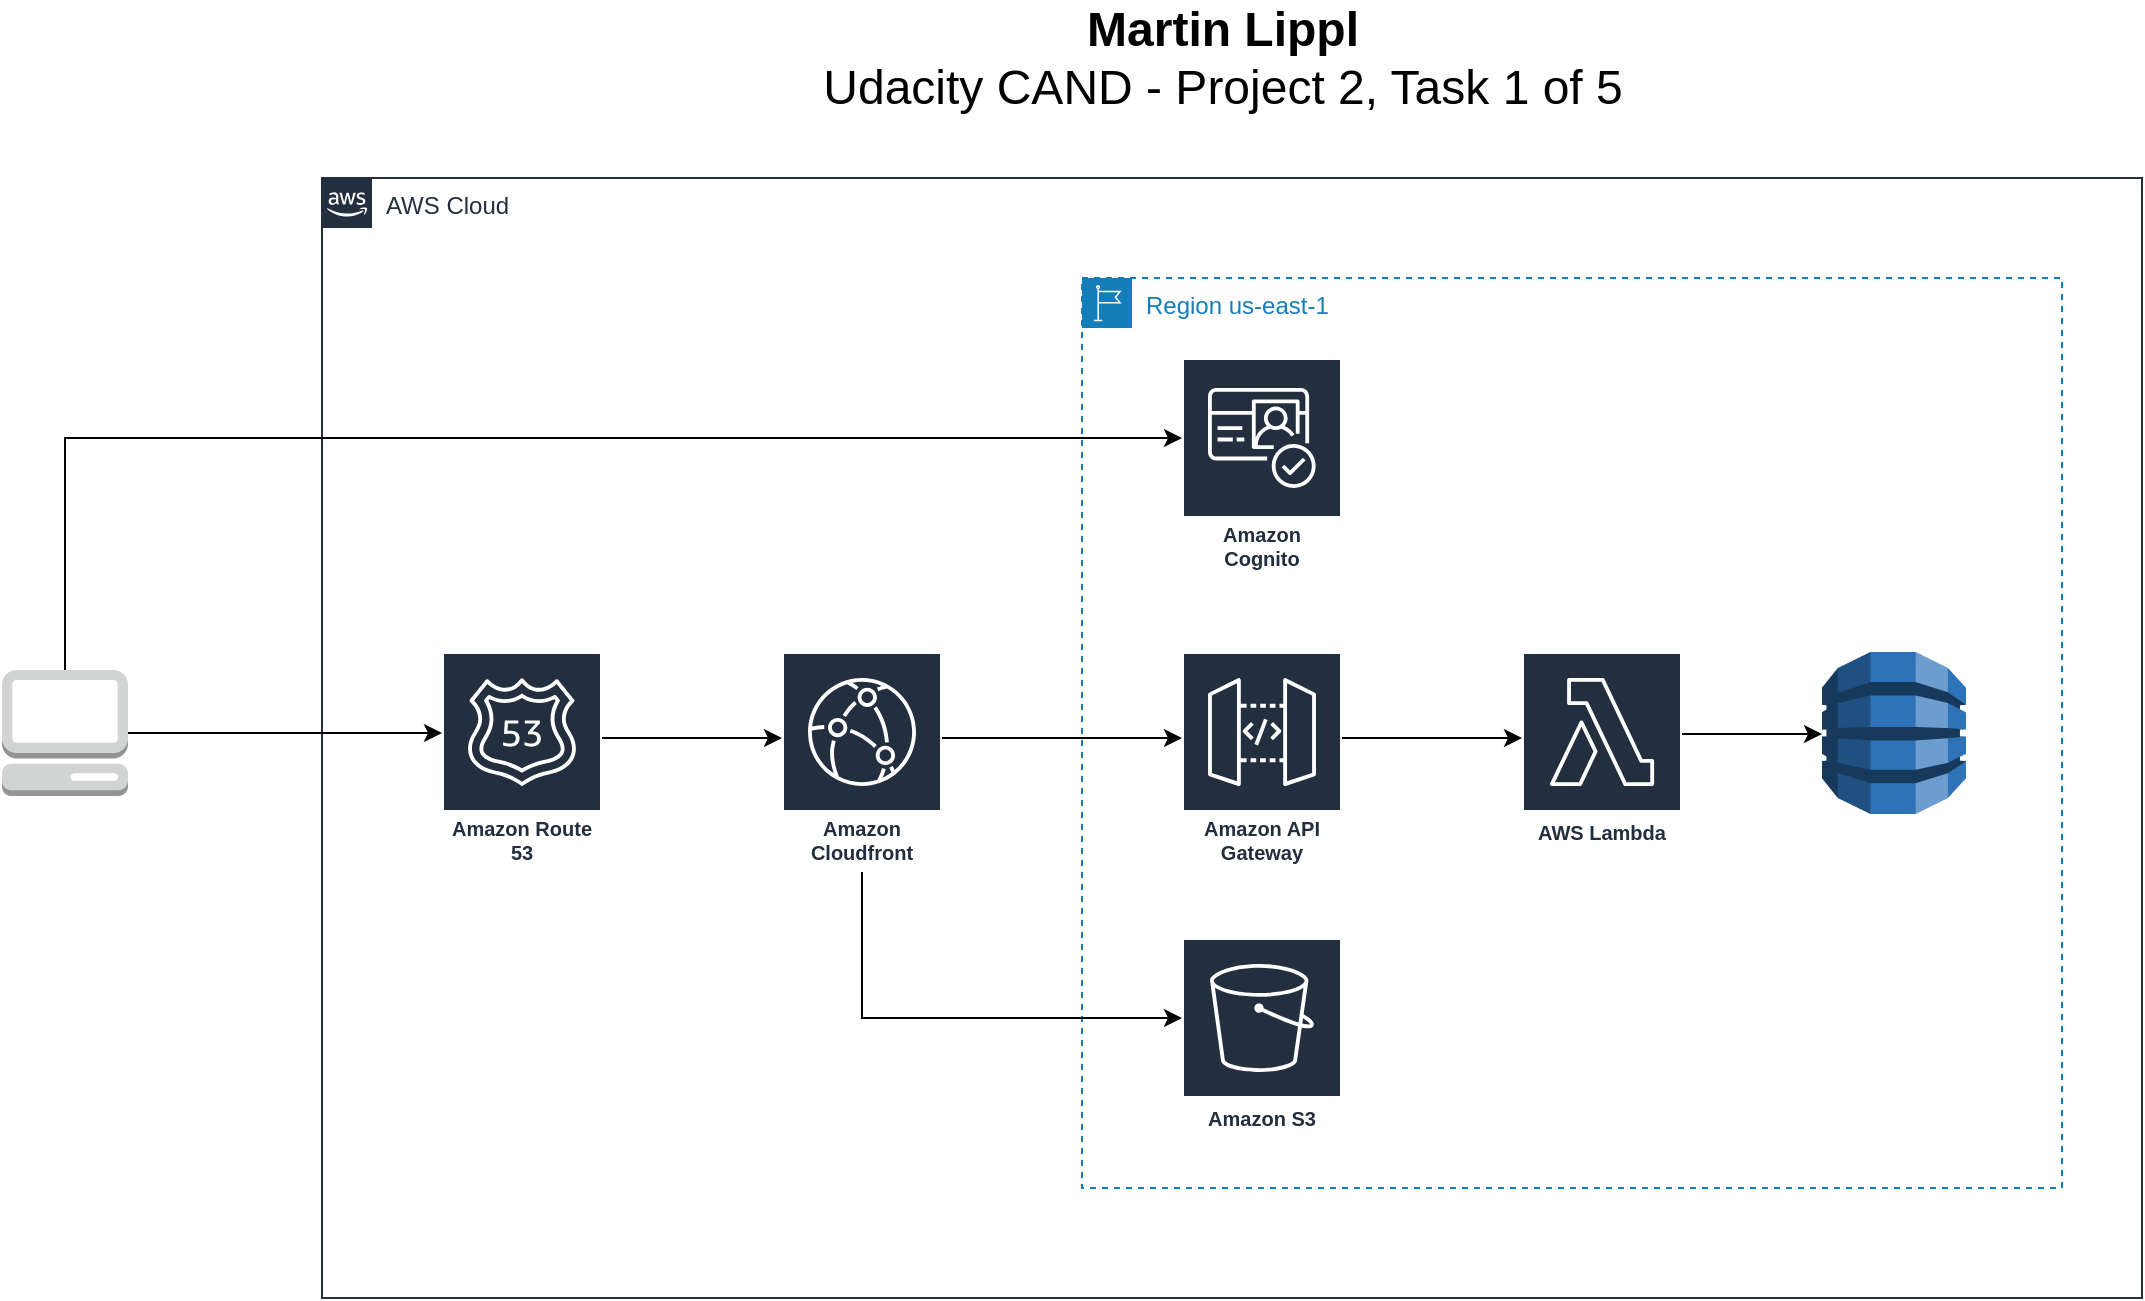 <mxfile version="13.9.9" type="device"><diagram id="6958zj_wEPbQ0IYjU8gr" name="Seite-1"><mxGraphModel dx="1913" dy="1975" grid="1" gridSize="10" guides="1" tooltips="1" connect="1" arrows="1" fold="1" page="1" pageScale="1" pageWidth="827" pageHeight="1169" math="0" shadow="0"><root><mxCell id="0"/><mxCell id="1" parent="0"/><mxCell id="puDLeN92WH4onkizJdhG-6" value="AWS Cloud" style="points=[[0,0],[0.25,0],[0.5,0],[0.75,0],[1,0],[1,0.25],[1,0.5],[1,0.75],[1,1],[0.75,1],[0.5,1],[0.25,1],[0,1],[0,0.75],[0,0.5],[0,0.25]];outlineConnect=0;gradientColor=none;html=1;whiteSpace=wrap;fontSize=12;fontStyle=0;shape=mxgraph.aws4.group;grIcon=mxgraph.aws4.group_aws_cloud_alt;strokeColor=#232F3E;fillColor=none;verticalAlign=top;align=left;spacingLeft=30;fontColor=#232F3E;dashed=0;" parent="1" vertex="1"><mxGeometry x="60" y="80" width="910" height="560" as="geometry"/></mxCell><mxCell id="puDLeN92WH4onkizJdhG-2" value="Region us-east-1" style="points=[[0,0],[0.25,0],[0.5,0],[0.75,0],[1,0],[1,0.25],[1,0.5],[1,0.75],[1,1],[0.75,1],[0.5,1],[0.25,1],[0,1],[0,0.75],[0,0.5],[0,0.25]];outlineConnect=0;gradientColor=none;html=1;whiteSpace=wrap;fontSize=12;fontStyle=0;shape=mxgraph.aws4.group;grIcon=mxgraph.aws4.group_region;strokeColor=#147EBA;fillColor=none;verticalAlign=top;align=left;spacingLeft=30;fontColor=#147EBA;dashed=1;" parent="1" vertex="1"><mxGeometry x="440" y="130" width="490" height="455" as="geometry"/></mxCell><mxCell id="puDLeN92WH4onkizJdhG-8" value="" style="edgeStyle=orthogonalEdgeStyle;rounded=0;orthogonalLoop=1;jettySize=auto;html=1;" parent="1" source="q7K05qts8-34UdDxQ8OL-2" target="q7K05qts8-34UdDxQ8OL-3" edge="1"><mxGeometry relative="1" as="geometry"><Array as="points"><mxPoint x="250" y="360"/><mxPoint x="250" y="360"/></Array></mxGeometry></mxCell><mxCell id="q7K05qts8-34UdDxQ8OL-2" value="Amazon Route 53" style="outlineConnect=0;fontColor=#232F3E;gradientColor=none;strokeColor=#ffffff;fillColor=#232F3E;dashed=0;verticalLabelPosition=middle;verticalAlign=bottom;align=center;html=1;whiteSpace=wrap;fontSize=10;fontStyle=1;spacing=3;shape=mxgraph.aws4.productIcon;prIcon=mxgraph.aws4.route_53;" parent="1" vertex="1"><mxGeometry x="120" y="317" width="80" height="110" as="geometry"/></mxCell><mxCell id="puDLeN92WH4onkizJdhG-9" value="" style="edgeStyle=orthogonalEdgeStyle;rounded=0;orthogonalLoop=1;jettySize=auto;html=1;" parent="1" source="q7K05qts8-34UdDxQ8OL-3" target="q7K05qts8-34UdDxQ8OL-6" edge="1"><mxGeometry relative="1" as="geometry"><Array as="points"><mxPoint x="430" y="360"/><mxPoint x="430" y="360"/></Array></mxGeometry></mxCell><mxCell id="puDLeN92WH4onkizJdhG-12" value="" style="edgeStyle=orthogonalEdgeStyle;rounded=0;orthogonalLoop=1;jettySize=auto;html=1;" parent="1" source="q7K05qts8-34UdDxQ8OL-3" target="q7K05qts8-34UdDxQ8OL-8" edge="1"><mxGeometry relative="1" as="geometry"><mxPoint x="330" y="507" as="targetPoint"/><Array as="points"><mxPoint x="330" y="500"/></Array></mxGeometry></mxCell><mxCell id="q7K05qts8-34UdDxQ8OL-3" value="Amazon Cloudfront" style="outlineConnect=0;fontColor=#232F3E;gradientColor=none;strokeColor=#ffffff;fillColor=#232F3E;dashed=0;verticalLabelPosition=middle;verticalAlign=bottom;align=center;html=1;whiteSpace=wrap;fontSize=10;fontStyle=1;spacing=3;shape=mxgraph.aws4.productIcon;prIcon=mxgraph.aws4.cloudfront;" parent="1" vertex="1"><mxGeometry x="290" y="317" width="80" height="110" as="geometry"/></mxCell><mxCell id="q7K05qts8-34UdDxQ8OL-4" value="Amazon Cognito" style="outlineConnect=0;fontColor=#232F3E;gradientColor=none;strokeColor=#ffffff;fillColor=#232F3E;dashed=0;verticalLabelPosition=middle;verticalAlign=bottom;align=center;html=1;whiteSpace=wrap;fontSize=10;fontStyle=1;spacing=3;shape=mxgraph.aws4.productIcon;prIcon=mxgraph.aws4.cognito;" parent="1" vertex="1"><mxGeometry x="490" y="170" width="80" height="110" as="geometry"/></mxCell><mxCell id="puDLeN92WH4onkizJdhG-16" value="" style="edgeStyle=orthogonalEdgeStyle;rounded=0;orthogonalLoop=1;jettySize=auto;html=1;" parent="1" source="q7K05qts8-34UdDxQ8OL-5" target="q7K05qts8-34UdDxQ8OL-7" edge="1"><mxGeometry relative="1" as="geometry"><Array as="points"><mxPoint x="760" y="358"/><mxPoint x="760" y="358"/></Array></mxGeometry></mxCell><mxCell id="q7K05qts8-34UdDxQ8OL-5" value="AWS Lambda" style="outlineConnect=0;fontColor=#232F3E;gradientColor=none;strokeColor=#ffffff;fillColor=#232F3E;dashed=0;verticalLabelPosition=middle;verticalAlign=bottom;align=center;html=1;whiteSpace=wrap;fontSize=10;fontStyle=1;spacing=3;shape=mxgraph.aws4.productIcon;prIcon=mxgraph.aws4.lambda;" parent="1" vertex="1"><mxGeometry x="660" y="317" width="80" height="100" as="geometry"/></mxCell><mxCell id="puDLeN92WH4onkizJdhG-15" style="edgeStyle=orthogonalEdgeStyle;rounded=0;orthogonalLoop=1;jettySize=auto;html=1;" parent="1" source="q7K05qts8-34UdDxQ8OL-6" target="q7K05qts8-34UdDxQ8OL-5" edge="1"><mxGeometry relative="1" as="geometry"><Array as="points"><mxPoint x="640" y="360"/><mxPoint x="640" y="360"/></Array></mxGeometry></mxCell><mxCell id="q7K05qts8-34UdDxQ8OL-6" value="Amazon API Gateway" style="outlineConnect=0;fontColor=#232F3E;gradientColor=none;strokeColor=#ffffff;fillColor=#232F3E;dashed=0;verticalLabelPosition=middle;verticalAlign=bottom;align=center;html=1;whiteSpace=wrap;fontSize=10;fontStyle=1;spacing=3;shape=mxgraph.aws4.productIcon;prIcon=mxgraph.aws4.api_gateway;" parent="1" vertex="1"><mxGeometry x="490" y="317" width="80" height="110" as="geometry"/></mxCell><mxCell id="q7K05qts8-34UdDxQ8OL-7" value="" style="outlineConnect=0;dashed=0;verticalLabelPosition=bottom;verticalAlign=top;align=center;html=1;shape=mxgraph.aws3.dynamo_db;fillColor=#2E73B8;gradientColor=none;" parent="1" vertex="1"><mxGeometry x="810" y="317" width="72" height="81" as="geometry"/></mxCell><mxCell id="q7K05qts8-34UdDxQ8OL-8" value="Amazon S3" style="outlineConnect=0;fontColor=#232F3E;gradientColor=none;strokeColor=#ffffff;fillColor=#232F3E;dashed=0;verticalLabelPosition=middle;verticalAlign=bottom;align=center;html=1;whiteSpace=wrap;fontSize=10;fontStyle=1;spacing=3;shape=mxgraph.aws4.productIcon;prIcon=mxgraph.aws4.s3;" parent="1" vertex="1"><mxGeometry x="490" y="460" width="80" height="100" as="geometry"/></mxCell><mxCell id="puDLeN92WH4onkizJdhG-13" style="edgeStyle=orthogonalEdgeStyle;rounded=0;orthogonalLoop=1;jettySize=auto;html=1;" parent="1" source="puDLeN92WH4onkizJdhG-10" target="q7K05qts8-34UdDxQ8OL-2" edge="1"><mxGeometry relative="1" as="geometry"><Array as="points"><mxPoint x="80" y="357"/><mxPoint x="80" y="357"/></Array></mxGeometry></mxCell><mxCell id="puDLeN92WH4onkizJdhG-14" style="edgeStyle=orthogonalEdgeStyle;rounded=0;orthogonalLoop=1;jettySize=auto;html=1;" parent="1" source="puDLeN92WH4onkizJdhG-10" target="q7K05qts8-34UdDxQ8OL-4" edge="1"><mxGeometry relative="1" as="geometry"><Array as="points"><mxPoint x="-68" y="210"/></Array></mxGeometry></mxCell><mxCell id="puDLeN92WH4onkizJdhG-10" value="" style="outlineConnect=0;dashed=0;verticalLabelPosition=bottom;verticalAlign=top;align=center;html=1;shape=mxgraph.aws3.management_console;fillColor=#D2D3D3;gradientColor=none;" parent="1" vertex="1"><mxGeometry x="-100" y="326" width="63" height="63" as="geometry"/></mxCell><mxCell id="jNdTCvupENiE3bY1bdlA-1" value="Martin Lippl&lt;br&gt;&lt;span style=&quot;font-weight: normal&quot;&gt;Udacity CAND - Project 2, Task 1 of 5&lt;/span&gt;" style="text;strokeColor=none;fillColor=none;html=1;fontSize=24;fontStyle=1;verticalAlign=middle;align=center;" vertex="1" parent="1"><mxGeometry x="460" width="100" height="40" as="geometry"/></mxCell></root></mxGraphModel></diagram></mxfile>